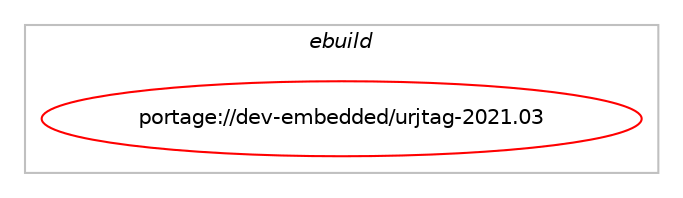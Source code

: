 digraph prolog {

# *************
# Graph options
# *************

newrank=true;
concentrate=true;
compound=true;
graph [rankdir=LR,fontname=Helvetica,fontsize=10,ranksep=1.5];#, ranksep=2.5, nodesep=0.2];
edge  [arrowhead=vee];
node  [fontname=Helvetica,fontsize=10];

# **********
# The ebuild
# **********

subgraph cluster_leftcol {
color=gray;
label=<<i>ebuild</i>>;
id [label="portage://dev-embedded/urjtag-2021.03", color=red, width=4, href="../dev-embedded/urjtag-2021.03.svg"];
}

# ****************
# The dependencies
# ****************

subgraph cluster_midcol {
color=gray;
label=<<i>dependencies</i>>;
subgraph cluster_compile {
fillcolor="#eeeeee";
style=filled;
label=<<i>compile</i>>;
# *** BEGIN UNKNOWN DEPENDENCY TYPE (TODO) ***
# id -> equal(use_conditional_group(positive,ftd2xx,portage://dev-embedded/urjtag-2021.03,[package_dependency(portage://dev-embedded/urjtag-2021.03,install,no,dev-embedded,libftd2xx,none,[,,],[],[])]))
# *** END UNKNOWN DEPENDENCY TYPE (TODO) ***

# *** BEGIN UNKNOWN DEPENDENCY TYPE (TODO) ***
# id -> equal(use_conditional_group(positive,ftdi,portage://dev-embedded/urjtag-2021.03,[package_dependency(portage://dev-embedded/urjtag-2021.03,install,no,dev-embedded,libftdi,none,[,,],[slot(1)],[])]))
# *** END UNKNOWN DEPENDENCY TYPE (TODO) ***

# *** BEGIN UNKNOWN DEPENDENCY TYPE (TODO) ***
# id -> equal(use_conditional_group(positive,python,portage://dev-embedded/urjtag-2021.03,[use_conditional_group(positive,python_targets_python3_10,portage://dev-embedded/urjtag-2021.03,[package_dependency(portage://dev-embedded/urjtag-2021.03,install,no,dev-lang,python,none,[,,],[slot(3.10)],[])]),use_conditional_group(positive,python_targets_python3_11,portage://dev-embedded/urjtag-2021.03,[package_dependency(portage://dev-embedded/urjtag-2021.03,install,no,dev-lang,python,none,[,,],[slot(3.11)],[])]),use_conditional_group(positive,python_targets_python3_12,portage://dev-embedded/urjtag-2021.03,[package_dependency(portage://dev-embedded/urjtag-2021.03,install,no,dev-lang,python,none,[,,],[slot(3.12)],[])])]))
# *** END UNKNOWN DEPENDENCY TYPE (TODO) ***

# *** BEGIN UNKNOWN DEPENDENCY TYPE (TODO) ***
# id -> equal(use_conditional_group(positive,readline,portage://dev-embedded/urjtag-2021.03,[package_dependency(portage://dev-embedded/urjtag-2021.03,install,no,sys-libs,readline,none,[,,],any_same_slot,[])]))
# *** END UNKNOWN DEPENDENCY TYPE (TODO) ***

# *** BEGIN UNKNOWN DEPENDENCY TYPE (TODO) ***
# id -> equal(use_conditional_group(positive,usb,portage://dev-embedded/urjtag-2021.03,[package_dependency(portage://dev-embedded/urjtag-2021.03,install,no,virtual,libusb,none,[,,],[slot(1)],[])]))
# *** END UNKNOWN DEPENDENCY TYPE (TODO) ***

}
subgraph cluster_compileandrun {
fillcolor="#eeeeee";
style=filled;
label=<<i>compile and run</i>>;
}
subgraph cluster_run {
fillcolor="#eeeeee";
style=filled;
label=<<i>run</i>>;
# *** BEGIN UNKNOWN DEPENDENCY TYPE (TODO) ***
# id -> equal(use_conditional_group(positive,ftd2xx,portage://dev-embedded/urjtag-2021.03,[package_dependency(portage://dev-embedded/urjtag-2021.03,run,no,dev-embedded,libftd2xx,none,[,,],[],[])]))
# *** END UNKNOWN DEPENDENCY TYPE (TODO) ***

# *** BEGIN UNKNOWN DEPENDENCY TYPE (TODO) ***
# id -> equal(use_conditional_group(positive,ftdi,portage://dev-embedded/urjtag-2021.03,[package_dependency(portage://dev-embedded/urjtag-2021.03,run,no,dev-embedded,libftdi,none,[,,],[slot(1)],[])]))
# *** END UNKNOWN DEPENDENCY TYPE (TODO) ***

# *** BEGIN UNKNOWN DEPENDENCY TYPE (TODO) ***
# id -> equal(use_conditional_group(positive,python,portage://dev-embedded/urjtag-2021.03,[use_conditional_group(positive,python_targets_python3_10,portage://dev-embedded/urjtag-2021.03,[package_dependency(portage://dev-embedded/urjtag-2021.03,run,no,dev-lang,python,none,[,,],[slot(3.10)],[])]),use_conditional_group(positive,python_targets_python3_11,portage://dev-embedded/urjtag-2021.03,[package_dependency(portage://dev-embedded/urjtag-2021.03,run,no,dev-lang,python,none,[,,],[slot(3.11)],[])]),use_conditional_group(positive,python_targets_python3_12,portage://dev-embedded/urjtag-2021.03,[package_dependency(portage://dev-embedded/urjtag-2021.03,run,no,dev-lang,python,none,[,,],[slot(3.12)],[])])]))
# *** END UNKNOWN DEPENDENCY TYPE (TODO) ***

# *** BEGIN UNKNOWN DEPENDENCY TYPE (TODO) ***
# id -> equal(use_conditional_group(positive,readline,portage://dev-embedded/urjtag-2021.03,[package_dependency(portage://dev-embedded/urjtag-2021.03,run,no,sys-libs,readline,none,[,,],any_same_slot,[])]))
# *** END UNKNOWN DEPENDENCY TYPE (TODO) ***

# *** BEGIN UNKNOWN DEPENDENCY TYPE (TODO) ***
# id -> equal(use_conditional_group(positive,usb,portage://dev-embedded/urjtag-2021.03,[package_dependency(portage://dev-embedded/urjtag-2021.03,run,no,virtual,libusb,none,[,,],[slot(1)],[])]))
# *** END UNKNOWN DEPENDENCY TYPE (TODO) ***

}
}

# **************
# The candidates
# **************

subgraph cluster_choices {
rank=same;
color=gray;
label=<<i>candidates</i>>;

}

}
